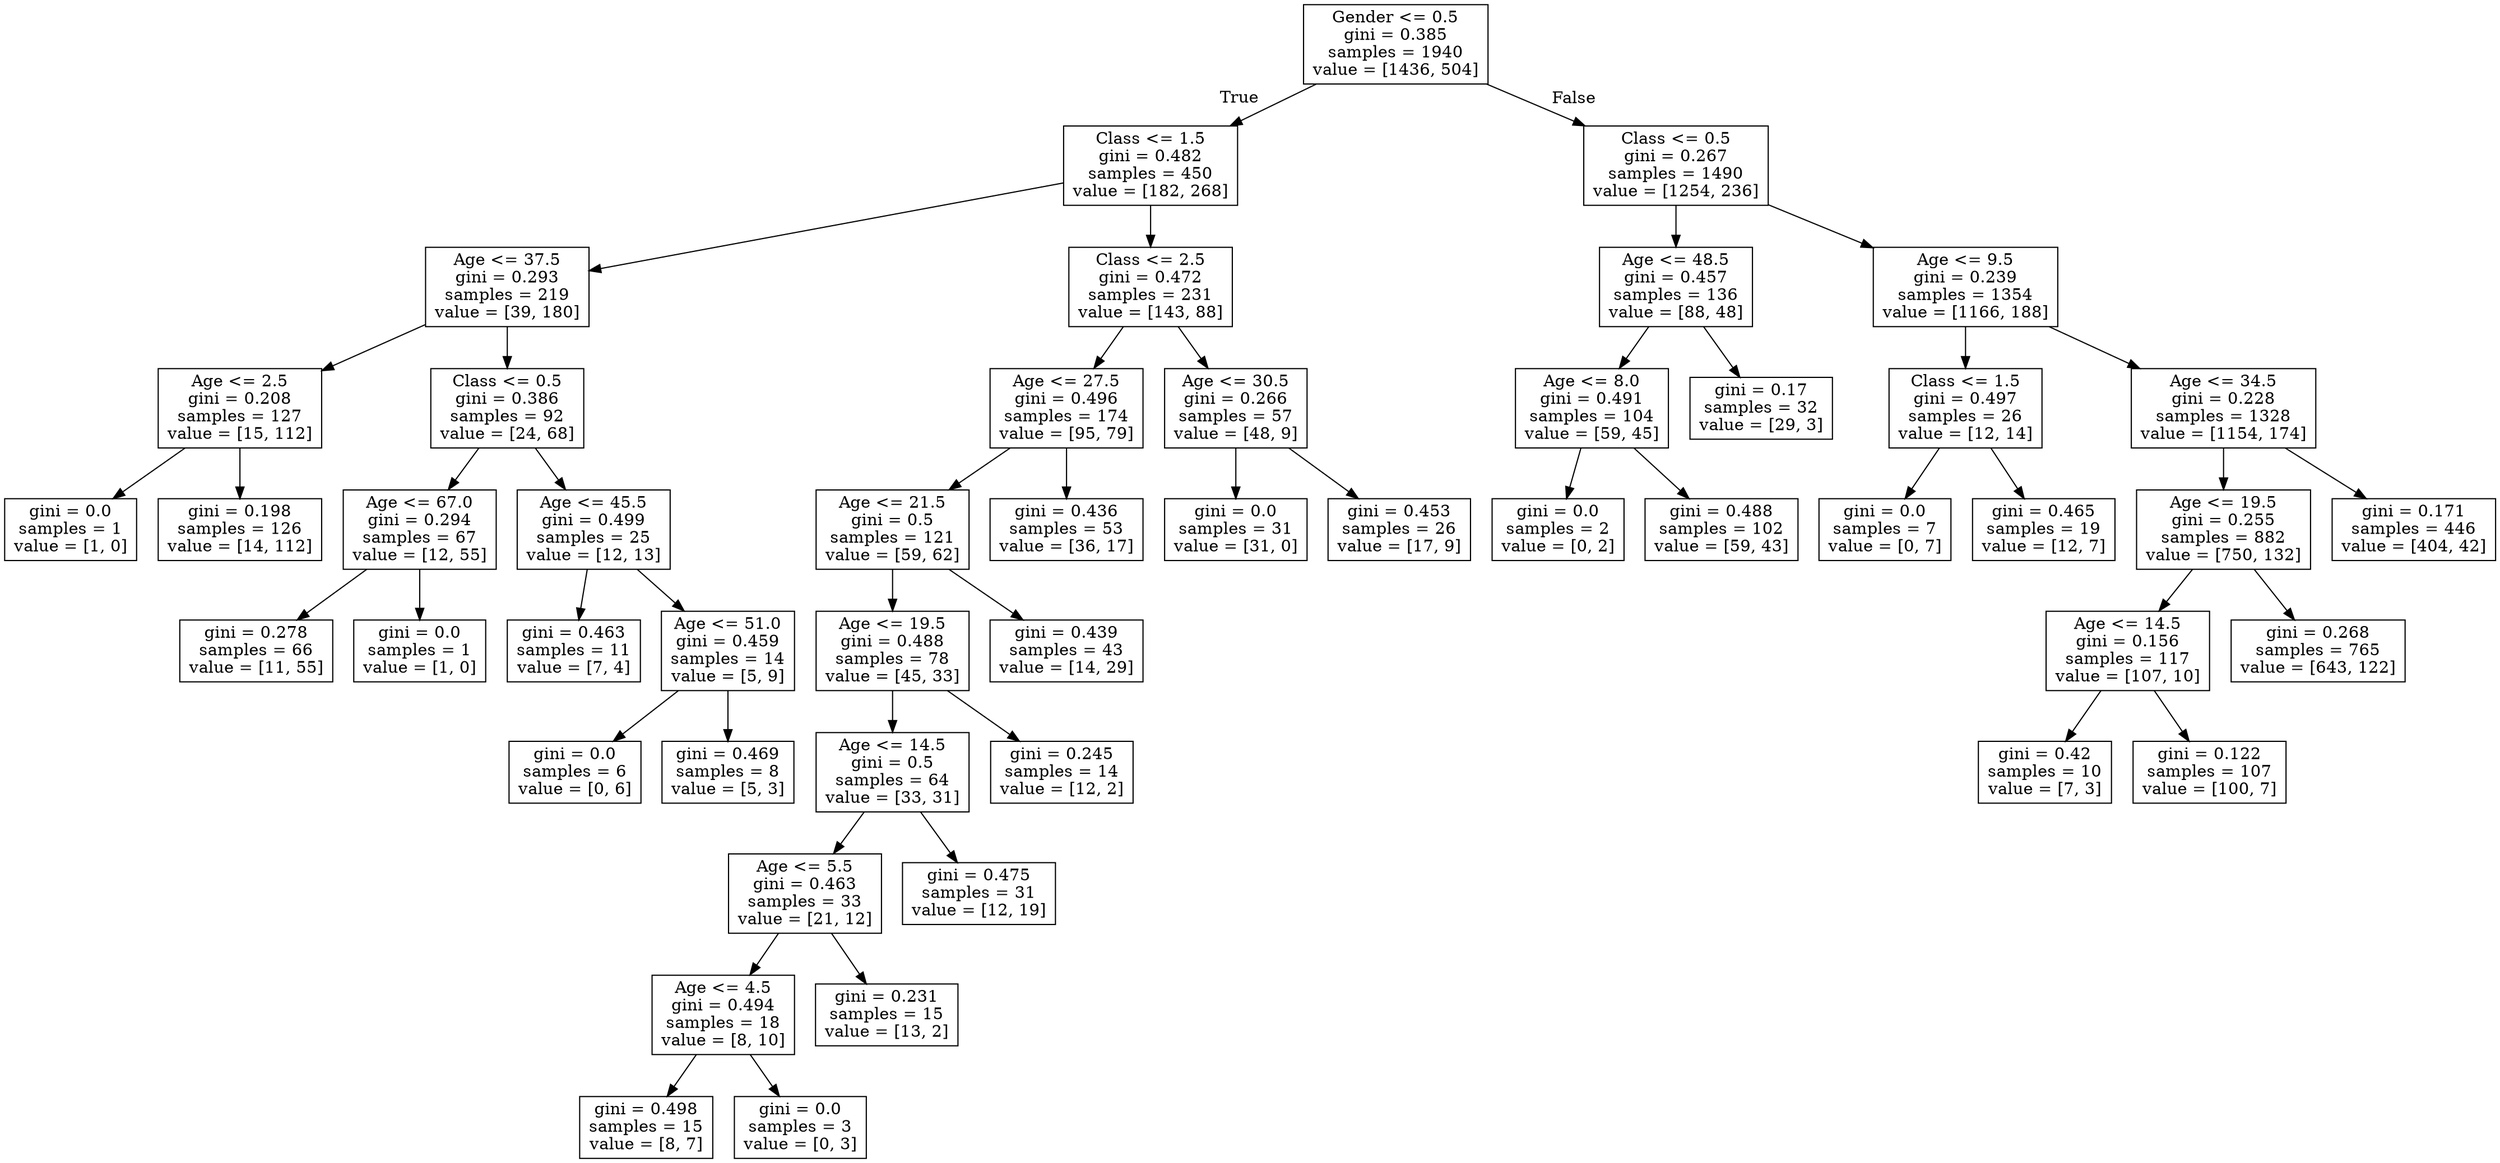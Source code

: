 digraph Tree {
node [shape=box] ;
0 [label="Gender <= 0.5\ngini = 0.385\nsamples = 1940\nvalue = [1436, 504]"] ;
1 [label="Class <= 1.5\ngini = 0.482\nsamples = 450\nvalue = [182, 268]"] ;
0 -> 1 [labeldistance=2.5, labelangle=45, headlabel="True"] ;
3 [label="Age <= 37.5\ngini = 0.293\nsamples = 219\nvalue = [39, 180]"] ;
1 -> 3 ;
23 [label="Age <= 2.5\ngini = 0.208\nsamples = 127\nvalue = [15, 112]"] ;
3 -> 23 ;
33 [label="gini = 0.0\nsamples = 1\nvalue = [1, 0]"] ;
23 -> 33 ;
34 [label="gini = 0.198\nsamples = 126\nvalue = [14, 112]"] ;
23 -> 34 ;
24 [label="Class <= 0.5\ngini = 0.386\nsamples = 92\nvalue = [24, 68]"] ;
3 -> 24 ;
25 [label="Age <= 67.0\ngini = 0.294\nsamples = 67\nvalue = [12, 55]"] ;
24 -> 25 ;
37 [label="gini = 0.278\nsamples = 66\nvalue = [11, 55]"] ;
25 -> 37 ;
38 [label="gini = 0.0\nsamples = 1\nvalue = [1, 0]"] ;
25 -> 38 ;
26 [label="Age <= 45.5\ngini = 0.499\nsamples = 25\nvalue = [12, 13]"] ;
24 -> 26 ;
45 [label="gini = 0.463\nsamples = 11\nvalue = [7, 4]"] ;
26 -> 45 ;
46 [label="Age <= 51.0\ngini = 0.459\nsamples = 14\nvalue = [5, 9]"] ;
26 -> 46 ;
47 [label="gini = 0.0\nsamples = 6\nvalue = [0, 6]"] ;
46 -> 47 ;
48 [label="gini = 0.469\nsamples = 8\nvalue = [5, 3]"] ;
46 -> 48 ;
4 [label="Class <= 2.5\ngini = 0.472\nsamples = 231\nvalue = [143, 88]"] ;
1 -> 4 ;
9 [label="Age <= 27.5\ngini = 0.496\nsamples = 174\nvalue = [95, 79]"] ;
4 -> 9 ;
17 [label="Age <= 21.5\ngini = 0.5\nsamples = 121\nvalue = [59, 62]"] ;
9 -> 17 ;
19 [label="Age <= 19.5\ngini = 0.488\nsamples = 78\nvalue = [45, 33]"] ;
17 -> 19 ;
21 [label="Age <= 14.5\ngini = 0.5\nsamples = 64\nvalue = [33, 31]"] ;
19 -> 21 ;
27 [label="Age <= 5.5\ngini = 0.463\nsamples = 33\nvalue = [21, 12]"] ;
21 -> 27 ;
29 [label="Age <= 4.5\ngini = 0.494\nsamples = 18\nvalue = [8, 10]"] ;
27 -> 29 ;
35 [label="gini = 0.498\nsamples = 15\nvalue = [8, 7]"] ;
29 -> 35 ;
36 [label="gini = 0.0\nsamples = 3\nvalue = [0, 3]"] ;
29 -> 36 ;
30 [label="gini = 0.231\nsamples = 15\nvalue = [13, 2]"] ;
27 -> 30 ;
28 [label="gini = 0.475\nsamples = 31\nvalue = [12, 19]"] ;
21 -> 28 ;
22 [label="gini = 0.245\nsamples = 14\nvalue = [12, 2]"] ;
19 -> 22 ;
20 [label="gini = 0.439\nsamples = 43\nvalue = [14, 29]"] ;
17 -> 20 ;
18 [label="gini = 0.436\nsamples = 53\nvalue = [36, 17]"] ;
9 -> 18 ;
10 [label="Age <= 30.5\ngini = 0.266\nsamples = 57\nvalue = [48, 9]"] ;
4 -> 10 ;
15 [label="gini = 0.0\nsamples = 31\nvalue = [31, 0]"] ;
10 -> 15 ;
16 [label="gini = 0.453\nsamples = 26\nvalue = [17, 9]"] ;
10 -> 16 ;
2 [label="Class <= 0.5\ngini = 0.267\nsamples = 1490\nvalue = [1254, 236]"] ;
0 -> 2 [labeldistance=2.5, labelangle=-45, headlabel="False"] ;
5 [label="Age <= 48.5\ngini = 0.457\nsamples = 136\nvalue = [88, 48]"] ;
2 -> 5 ;
11 [label="Age <= 8.0\ngini = 0.491\nsamples = 104\nvalue = [59, 45]"] ;
5 -> 11 ;
39 [label="gini = 0.0\nsamples = 2\nvalue = [0, 2]"] ;
11 -> 39 ;
40 [label="gini = 0.488\nsamples = 102\nvalue = [59, 43]"] ;
11 -> 40 ;
12 [label="gini = 0.17\nsamples = 32\nvalue = [29, 3]"] ;
5 -> 12 ;
6 [label="Age <= 9.5\ngini = 0.239\nsamples = 1354\nvalue = [1166, 188]"] ;
2 -> 6 ;
7 [label="Class <= 1.5\ngini = 0.497\nsamples = 26\nvalue = [12, 14]"] ;
6 -> 7 ;
13 [label="gini = 0.0\nsamples = 7\nvalue = [0, 7]"] ;
7 -> 13 ;
14 [label="gini = 0.465\nsamples = 19\nvalue = [12, 7]"] ;
7 -> 14 ;
8 [label="Age <= 34.5\ngini = 0.228\nsamples = 1328\nvalue = [1154, 174]"] ;
6 -> 8 ;
31 [label="Age <= 19.5\ngini = 0.255\nsamples = 882\nvalue = [750, 132]"] ;
8 -> 31 ;
41 [label="Age <= 14.5\ngini = 0.156\nsamples = 117\nvalue = [107, 10]"] ;
31 -> 41 ;
43 [label="gini = 0.42\nsamples = 10\nvalue = [7, 3]"] ;
41 -> 43 ;
44 [label="gini = 0.122\nsamples = 107\nvalue = [100, 7]"] ;
41 -> 44 ;
42 [label="gini = 0.268\nsamples = 765\nvalue = [643, 122]"] ;
31 -> 42 ;
32 [label="gini = 0.171\nsamples = 446\nvalue = [404, 42]"] ;
8 -> 32 ;
}